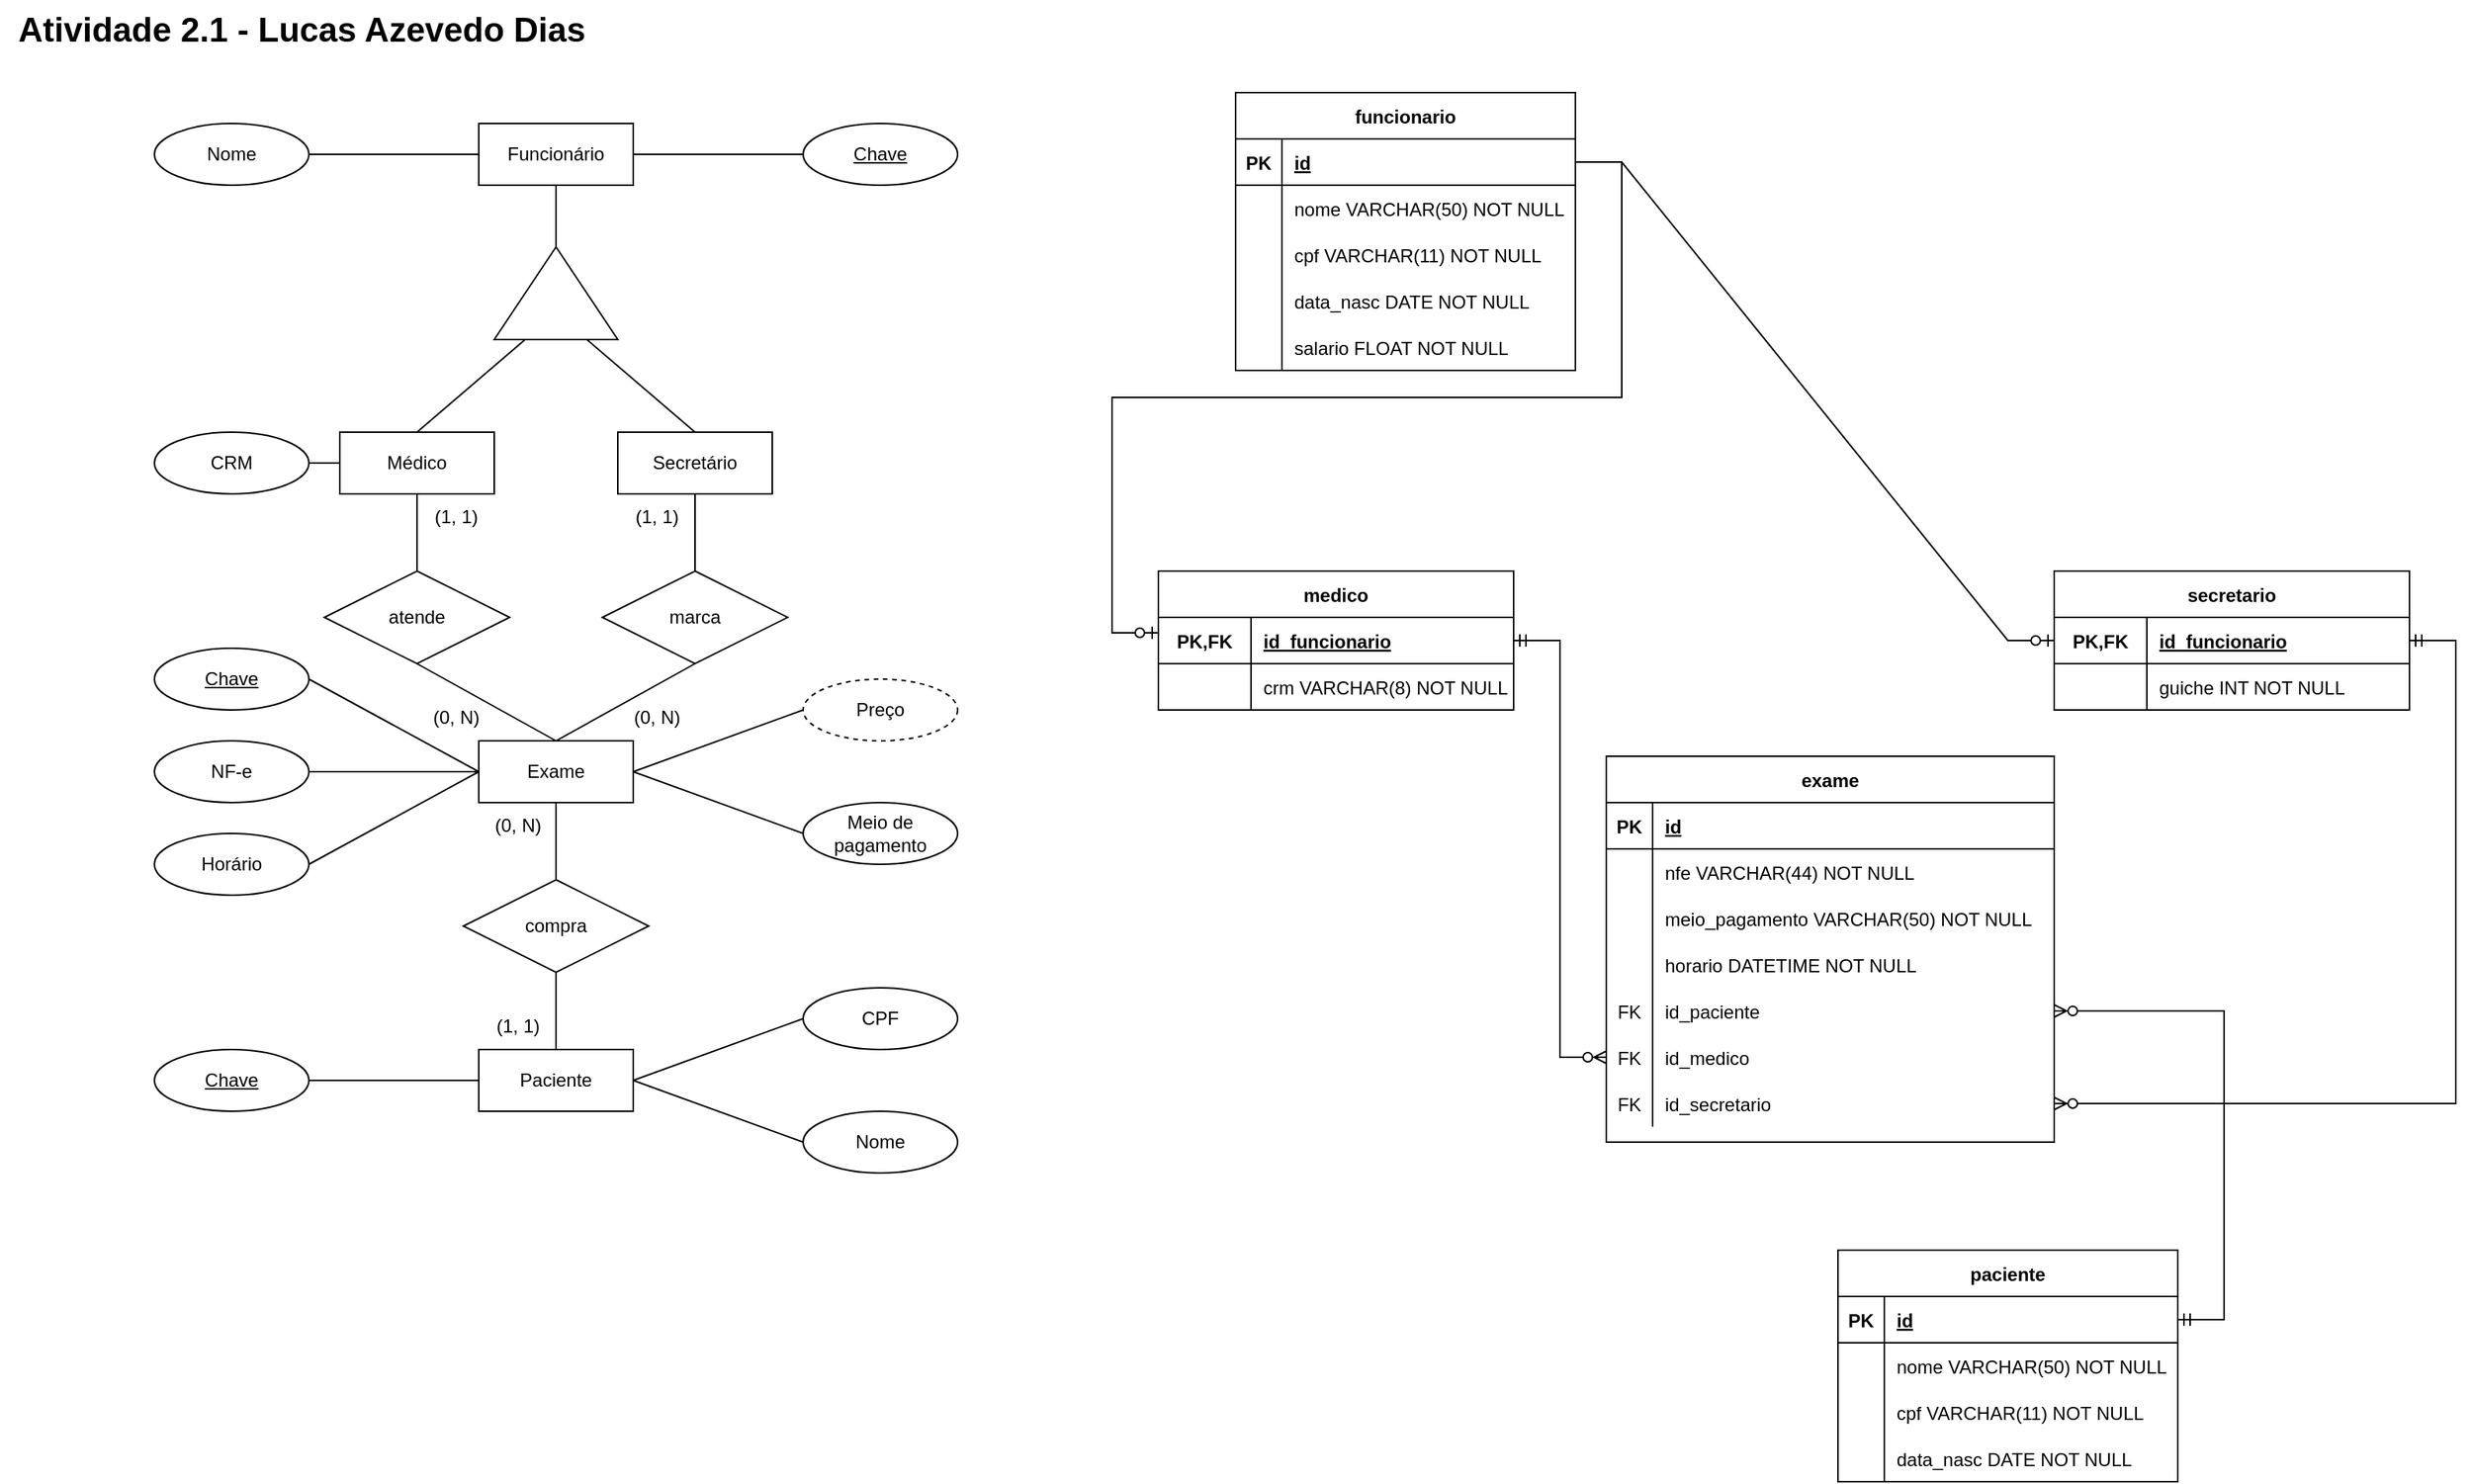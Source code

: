 <mxfile version="20.2.7" type="device"><diagram id="F_beYR9QzwmD67MBydXe" name="Página-1"><mxGraphModel dx="1550" dy="776" grid="1" gridSize="10" guides="1" tooltips="1" connect="1" arrows="1" fold="1" page="1" pageScale="1" pageWidth="827" pageHeight="1169" math="0" shadow="0"><root><mxCell id="0"/><mxCell id="1" parent="0"/><mxCell id="-rKbhpb1vt5wpGL8vmJH-29" value="Atividade 2.1 - Lucas Azevedo Dias" style="text;html=1;resizable=0;autosize=1;align=center;verticalAlign=middle;points=[];fillColor=none;strokeColor=none;rounded=0;strokeWidth=1;fontSize=22;fontStyle=1" parent="1" vertex="1"><mxGeometry x="40" y="40" width="390" height="40" as="geometry"/></mxCell><mxCell id="t7avXLA5byyiYqrxmVuK-1" value="Funcionário" style="whiteSpace=wrap;html=1;align=center;" parent="1" vertex="1"><mxGeometry x="350" y="120" width="100" height="40" as="geometry"/></mxCell><mxCell id="t7avXLA5byyiYqrxmVuK-2" value="" style="triangle;whiteSpace=wrap;html=1;rotation=-90;" parent="1" vertex="1"><mxGeometry x="370" y="190" width="60" height="80" as="geometry"/></mxCell><mxCell id="t7avXLA5byyiYqrxmVuK-3" value="" style="endArrow=none;html=1;rounded=0;exitX=1;exitY=0.5;exitDx=0;exitDy=0;entryX=0.5;entryY=1;entryDx=0;entryDy=0;" parent="1" source="t7avXLA5byyiYqrxmVuK-2" target="t7avXLA5byyiYqrxmVuK-1" edge="1"><mxGeometry relative="1" as="geometry"><mxPoint x="420" y="170" as="sourcePoint"/><mxPoint x="580" y="170" as="targetPoint"/></mxGeometry></mxCell><mxCell id="t7avXLA5byyiYqrxmVuK-5" value="" style="endArrow=none;html=1;rounded=0;entryX=0;entryY=0.25;entryDx=0;entryDy=0;exitX=0.5;exitY=0;exitDx=0;exitDy=0;" parent="1" source="t7avXLA5byyiYqrxmVuK-7" target="t7avXLA5byyiYqrxmVuK-2" edge="1"><mxGeometry relative="1" as="geometry"><mxPoint x="380" y="320" as="sourcePoint"/><mxPoint x="310" y="260" as="targetPoint"/></mxGeometry></mxCell><mxCell id="t7avXLA5byyiYqrxmVuK-6" value="" style="endArrow=none;html=1;rounded=0;entryX=0;entryY=0.75;entryDx=0;entryDy=0;exitX=0.5;exitY=0;exitDx=0;exitDy=0;" parent="1" source="t7avXLA5byyiYqrxmVuK-8" target="t7avXLA5byyiYqrxmVuK-2" edge="1"><mxGeometry relative="1" as="geometry"><mxPoint x="420" y="310" as="sourcePoint"/><mxPoint x="580" y="170" as="targetPoint"/></mxGeometry></mxCell><mxCell id="t7avXLA5byyiYqrxmVuK-7" value="Médico" style="whiteSpace=wrap;html=1;align=center;" parent="1" vertex="1"><mxGeometry x="260" y="320" width="100" height="40" as="geometry"/></mxCell><mxCell id="t7avXLA5byyiYqrxmVuK-8" value="Secretário" style="whiteSpace=wrap;html=1;align=center;" parent="1" vertex="1"><mxGeometry x="440" y="320" width="100" height="40" as="geometry"/></mxCell><mxCell id="t7avXLA5byyiYqrxmVuK-9" value="Exame" style="whiteSpace=wrap;html=1;align=center;fillColor=#FFFFFF;" parent="1" vertex="1"><mxGeometry x="350" y="520" width="100" height="40" as="geometry"/></mxCell><mxCell id="t7avXLA5byyiYqrxmVuK-11" value="atende" style="shape=rhombus;perimeter=rhombusPerimeter;whiteSpace=wrap;html=1;align=center;fillColor=#FFFFFF;" parent="1" vertex="1"><mxGeometry x="250" y="410" width="120" height="60" as="geometry"/></mxCell><mxCell id="t7avXLA5byyiYqrxmVuK-14" value="" style="endArrow=none;html=1;rounded=0;exitX=0.5;exitY=1;exitDx=0;exitDy=0;entryX=0.5;entryY=0;entryDx=0;entryDy=0;" parent="1" source="t7avXLA5byyiYqrxmVuK-7" target="t7avXLA5byyiYqrxmVuK-11" edge="1"><mxGeometry relative="1" as="geometry"><mxPoint x="420" y="300" as="sourcePoint"/><mxPoint x="580" y="300" as="targetPoint"/></mxGeometry></mxCell><mxCell id="t7avXLA5byyiYqrxmVuK-15" value="" style="endArrow=none;html=1;rounded=0;exitX=0.5;exitY=1;exitDx=0;exitDy=0;entryX=0.5;entryY=0;entryDx=0;entryDy=0;" parent="1" source="t7avXLA5byyiYqrxmVuK-11" target="t7avXLA5byyiYqrxmVuK-9" edge="1"><mxGeometry relative="1" as="geometry"><mxPoint x="420" y="300" as="sourcePoint"/><mxPoint x="580" y="300" as="targetPoint"/></mxGeometry></mxCell><mxCell id="t7avXLA5byyiYqrxmVuK-16" value="marca" style="shape=rhombus;perimeter=rhombusPerimeter;whiteSpace=wrap;html=1;align=center;fillColor=#FFFFFF;" parent="1" vertex="1"><mxGeometry x="430" y="410" width="120" height="60" as="geometry"/></mxCell><mxCell id="t7avXLA5byyiYqrxmVuK-17" value="" style="endArrow=none;html=1;rounded=0;exitX=0.5;exitY=1;exitDx=0;exitDy=0;entryX=0.5;entryY=0;entryDx=0;entryDy=0;" parent="1" source="t7avXLA5byyiYqrxmVuK-8" target="t7avXLA5byyiYqrxmVuK-16" edge="1"><mxGeometry relative="1" as="geometry"><mxPoint x="420" y="500" as="sourcePoint"/><mxPoint x="580" y="500" as="targetPoint"/></mxGeometry></mxCell><mxCell id="t7avXLA5byyiYqrxmVuK-18" value="" style="endArrow=none;html=1;rounded=0;entryX=0.5;entryY=1;entryDx=0;entryDy=0;exitX=0.5;exitY=0;exitDx=0;exitDy=0;" parent="1" source="t7avXLA5byyiYqrxmVuK-9" target="t7avXLA5byyiYqrxmVuK-16" edge="1"><mxGeometry relative="1" as="geometry"><mxPoint x="420" y="500" as="sourcePoint"/><mxPoint x="580" y="500" as="targetPoint"/></mxGeometry></mxCell><mxCell id="t7avXLA5byyiYqrxmVuK-21" value="compra" style="shape=rhombus;perimeter=rhombusPerimeter;whiteSpace=wrap;html=1;align=center;fillColor=#FFFFFF;" parent="1" vertex="1"><mxGeometry x="340" y="610" width="120" height="60" as="geometry"/></mxCell><mxCell id="t7avXLA5byyiYqrxmVuK-22" value="" style="endArrow=none;html=1;rounded=0;exitX=0.5;exitY=1;exitDx=0;exitDy=0;entryX=0.5;entryY=0;entryDx=0;entryDy=0;" parent="1" source="t7avXLA5byyiYqrxmVuK-9" target="t7avXLA5byyiYqrxmVuK-21" edge="1"><mxGeometry relative="1" as="geometry"><mxPoint x="410" y="570" as="sourcePoint"/><mxPoint x="320" y="620" as="targetPoint"/></mxGeometry></mxCell><mxCell id="t7avXLA5byyiYqrxmVuK-23" value="Paciente" style="whiteSpace=wrap;html=1;align=center;fillColor=#FFFFFF;" parent="1" vertex="1"><mxGeometry x="350" y="720" width="100" height="40" as="geometry"/></mxCell><mxCell id="t7avXLA5byyiYqrxmVuK-25" value="" style="endArrow=none;html=1;rounded=0;exitX=0.5;exitY=0;exitDx=0;exitDy=0;entryX=0.5;entryY=1;entryDx=0;entryDy=0;" parent="1" source="t7avXLA5byyiYqrxmVuK-23" target="t7avXLA5byyiYqrxmVuK-21" edge="1"><mxGeometry relative="1" as="geometry"><mxPoint x="420" y="700" as="sourcePoint"/><mxPoint x="580" y="700" as="targetPoint"/></mxGeometry></mxCell><mxCell id="t7avXLA5byyiYqrxmVuK-26" value="" style="endArrow=none;html=1;rounded=0;exitX=1;exitY=0.5;exitDx=0;exitDy=0;entryX=0;entryY=0.5;entryDx=0;entryDy=0;" parent="1" source="t7avXLA5byyiYqrxmVuK-9" target="t7avXLA5byyiYqrxmVuK-27" edge="1"><mxGeometry relative="1" as="geometry"><mxPoint x="420" y="600" as="sourcePoint"/><mxPoint x="580" y="600" as="targetPoint"/></mxGeometry></mxCell><mxCell id="t7avXLA5byyiYqrxmVuK-27" value="Meio de pagamento" style="ellipse;whiteSpace=wrap;html=1;align=center;fillColor=#FFFFFF;" parent="1" vertex="1"><mxGeometry x="560" y="560" width="100" height="40" as="geometry"/></mxCell><mxCell id="t7avXLA5byyiYqrxmVuK-30" value="Preço" style="ellipse;whiteSpace=wrap;html=1;align=center;dashed=1;fillColor=#FFFFFF;" parent="1" vertex="1"><mxGeometry x="560" y="480" width="100" height="40" as="geometry"/></mxCell><mxCell id="t7avXLA5byyiYqrxmVuK-31" value="" style="endArrow=none;html=1;rounded=0;exitX=1;exitY=0.5;exitDx=0;exitDy=0;entryX=0;entryY=0.5;entryDx=0;entryDy=0;" parent="1" source="t7avXLA5byyiYqrxmVuK-9" target="t7avXLA5byyiYqrxmVuK-30" edge="1"><mxGeometry relative="1" as="geometry"><mxPoint x="420" y="590" as="sourcePoint"/><mxPoint x="580" y="590" as="targetPoint"/></mxGeometry></mxCell><mxCell id="UGtXrzRjlzZCWRmgWj0l-1" value="(1, 1)" style="text;html=1;resizable=0;autosize=1;align=center;verticalAlign=middle;points=[];fillColor=none;strokeColor=none;rounded=0;" parent="1" vertex="1"><mxGeometry x="310" y="360" width="50" height="30" as="geometry"/></mxCell><mxCell id="UGtXrzRjlzZCWRmgWj0l-3" value="(0, N)" style="text;html=1;resizable=0;autosize=1;align=center;verticalAlign=middle;points=[];fillColor=none;strokeColor=none;rounded=0;" parent="1" vertex="1"><mxGeometry x="310" y="490" width="50" height="30" as="geometry"/></mxCell><mxCell id="UGtXrzRjlzZCWRmgWj0l-5" value="(1, 1)" style="text;html=1;resizable=0;autosize=1;align=center;verticalAlign=middle;points=[];fillColor=none;strokeColor=none;rounded=0;" parent="1" vertex="1"><mxGeometry x="440" y="360" width="50" height="30" as="geometry"/></mxCell><mxCell id="UGtXrzRjlzZCWRmgWj0l-6" value="(0, N)" style="text;html=1;resizable=0;autosize=1;align=center;verticalAlign=middle;points=[];fillColor=none;strokeColor=none;rounded=0;" parent="1" vertex="1"><mxGeometry x="440" y="490" width="50" height="30" as="geometry"/></mxCell><mxCell id="UGtXrzRjlzZCWRmgWj0l-7" value="(0, N)" style="text;html=1;resizable=0;autosize=1;align=center;verticalAlign=middle;points=[];fillColor=none;strokeColor=none;rounded=0;" parent="1" vertex="1"><mxGeometry x="350" y="560" width="50" height="30" as="geometry"/></mxCell><mxCell id="UGtXrzRjlzZCWRmgWj0l-8" value="(1, 1)" style="text;html=1;resizable=0;autosize=1;align=center;verticalAlign=middle;points=[];fillColor=none;strokeColor=none;rounded=0;" parent="1" vertex="1"><mxGeometry x="350" y="690" width="50" height="30" as="geometry"/></mxCell><mxCell id="UGtXrzRjlzZCWRmgWj0l-9" value="Horário" style="ellipse;whiteSpace=wrap;html=1;align=center;" parent="1" vertex="1"><mxGeometry x="140" y="580" width="100" height="40" as="geometry"/></mxCell><mxCell id="UGtXrzRjlzZCWRmgWj0l-10" value="" style="endArrow=none;html=1;rounded=0;exitX=1;exitY=0.5;exitDx=0;exitDy=0;entryX=0;entryY=0.5;entryDx=0;entryDy=0;" parent="1" source="UGtXrzRjlzZCWRmgWj0l-9" target="t7avXLA5byyiYqrxmVuK-9" edge="1"><mxGeometry relative="1" as="geometry"><mxPoint x="140" y="670" as="sourcePoint"/><mxPoint x="300" y="670" as="targetPoint"/></mxGeometry></mxCell><mxCell id="iJYPfw43tOc6xOcaQNSv-2" value="Chave" style="ellipse;whiteSpace=wrap;html=1;align=center;fontStyle=4;" parent="1" vertex="1"><mxGeometry x="140" y="720" width="100" height="40" as="geometry"/></mxCell><mxCell id="iJYPfw43tOc6xOcaQNSv-3" value="" style="endArrow=none;html=1;rounded=0;exitX=1;exitY=0.5;exitDx=0;exitDy=0;entryX=0;entryY=0.5;entryDx=0;entryDy=0;" parent="1" source="iJYPfw43tOc6xOcaQNSv-2" target="t7avXLA5byyiYqrxmVuK-23" edge="1"><mxGeometry relative="1" as="geometry"><mxPoint x="100" y="639.5" as="sourcePoint"/><mxPoint x="260" y="639.5" as="targetPoint"/></mxGeometry></mxCell><mxCell id="iJYPfw43tOc6xOcaQNSv-4" value="Chave" style="ellipse;whiteSpace=wrap;html=1;align=center;fontStyle=4;" parent="1" vertex="1"><mxGeometry x="140" y="460" width="100" height="40" as="geometry"/></mxCell><mxCell id="iJYPfw43tOc6xOcaQNSv-5" value="Chave" style="ellipse;whiteSpace=wrap;html=1;align=center;fontStyle=4;" parent="1" vertex="1"><mxGeometry x="560" y="120" width="100" height="40" as="geometry"/></mxCell><mxCell id="iJYPfw43tOc6xOcaQNSv-7" value="" style="endArrow=none;html=1;rounded=0;exitX=1;exitY=0.5;exitDx=0;exitDy=0;entryX=0;entryY=0.5;entryDx=0;entryDy=0;" parent="1" source="t7avXLA5byyiYqrxmVuK-1" target="iJYPfw43tOc6xOcaQNSv-5" edge="1"><mxGeometry relative="1" as="geometry"><mxPoint x="330" y="400" as="sourcePoint"/><mxPoint x="490" y="400" as="targetPoint"/></mxGeometry></mxCell><mxCell id="iJYPfw43tOc6xOcaQNSv-8" value="" style="endArrow=none;html=1;rounded=0;entryX=1;entryY=0.5;entryDx=0;entryDy=0;exitX=0;exitY=0.5;exitDx=0;exitDy=0;" parent="1" source="t7avXLA5byyiYqrxmVuK-9" target="iJYPfw43tOc6xOcaQNSv-4" edge="1"><mxGeometry relative="1" as="geometry"><mxPoint x="330" y="400" as="sourcePoint"/><mxPoint x="490" y="400" as="targetPoint"/></mxGeometry></mxCell><mxCell id="iJYPfw43tOc6xOcaQNSv-9" value="Nome" style="ellipse;whiteSpace=wrap;html=1;align=center;" parent="1" vertex="1"><mxGeometry x="140" y="120" width="100" height="40" as="geometry"/></mxCell><mxCell id="iJYPfw43tOc6xOcaQNSv-10" value="Nome" style="ellipse;whiteSpace=wrap;html=1;align=center;" parent="1" vertex="1"><mxGeometry x="560" y="760" width="100" height="40" as="geometry"/></mxCell><mxCell id="iJYPfw43tOc6xOcaQNSv-11" value="CPF" style="ellipse;whiteSpace=wrap;html=1;align=center;" parent="1" vertex="1"><mxGeometry x="560" y="680" width="100" height="40" as="geometry"/></mxCell><mxCell id="iJYPfw43tOc6xOcaQNSv-12" value="" style="endArrow=none;html=1;rounded=0;entryX=0;entryY=0.5;entryDx=0;entryDy=0;exitX=1;exitY=0.5;exitDx=0;exitDy=0;" parent="1" source="iJYPfw43tOc6xOcaQNSv-9" target="t7avXLA5byyiYqrxmVuK-1" edge="1"><mxGeometry relative="1" as="geometry"><mxPoint x="330" y="400" as="sourcePoint"/><mxPoint x="490" y="400" as="targetPoint"/></mxGeometry></mxCell><mxCell id="iJYPfw43tOc6xOcaQNSv-13" value="" style="endArrow=none;html=1;rounded=0;entryX=0;entryY=0.5;entryDx=0;entryDy=0;exitX=1;exitY=0.5;exitDx=0;exitDy=0;" parent="1" source="t7avXLA5byyiYqrxmVuK-23" target="iJYPfw43tOc6xOcaQNSv-11" edge="1"><mxGeometry relative="1" as="geometry"><mxPoint x="330" y="400" as="sourcePoint"/><mxPoint x="490" y="400" as="targetPoint"/></mxGeometry></mxCell><mxCell id="iJYPfw43tOc6xOcaQNSv-14" value="" style="endArrow=none;html=1;rounded=0;entryX=0;entryY=0.5;entryDx=0;entryDy=0;exitX=1;exitY=0.5;exitDx=0;exitDy=0;" parent="1" source="t7avXLA5byyiYqrxmVuK-23" target="iJYPfw43tOc6xOcaQNSv-10" edge="1"><mxGeometry relative="1" as="geometry"><mxPoint x="330" y="530" as="sourcePoint"/><mxPoint x="490" y="530" as="targetPoint"/></mxGeometry></mxCell><mxCell id="iJYPfw43tOc6xOcaQNSv-15" value="CRM" style="ellipse;whiteSpace=wrap;html=1;align=center;" parent="1" vertex="1"><mxGeometry x="140" y="320" width="100" height="40" as="geometry"/></mxCell><mxCell id="iJYPfw43tOc6xOcaQNSv-16" value="" style="endArrow=none;html=1;rounded=0;entryX=0;entryY=0.5;entryDx=0;entryDy=0;exitX=1;exitY=0.5;exitDx=0;exitDy=0;" parent="1" source="iJYPfw43tOc6xOcaQNSv-15" target="t7avXLA5byyiYqrxmVuK-7" edge="1"><mxGeometry relative="1" as="geometry"><mxPoint x="330" y="400" as="sourcePoint"/><mxPoint x="490" y="400" as="targetPoint"/></mxGeometry></mxCell><mxCell id="iJYPfw43tOc6xOcaQNSv-17" value="NF-e" style="ellipse;whiteSpace=wrap;html=1;align=center;" parent="1" vertex="1"><mxGeometry x="140" y="520" width="100" height="40" as="geometry"/></mxCell><mxCell id="iJYPfw43tOc6xOcaQNSv-18" value="" style="endArrow=none;html=1;rounded=0;entryX=0;entryY=0.5;entryDx=0;entryDy=0;exitX=1;exitY=0.5;exitDx=0;exitDy=0;" parent="1" source="iJYPfw43tOc6xOcaQNSv-17" target="t7avXLA5byyiYqrxmVuK-9" edge="1"><mxGeometry relative="1" as="geometry"><mxPoint x="330" y="530" as="sourcePoint"/><mxPoint x="490" y="530" as="targetPoint"/></mxGeometry></mxCell><mxCell id="C5rvLyeJ3v9emX7lP1ol-1" value="paciente" style="shape=table;startSize=30;container=1;collapsible=1;childLayout=tableLayout;fixedRows=1;rowLines=0;fontStyle=1;align=center;resizeLast=1;" vertex="1" parent="1"><mxGeometry x="1230" y="850" width="220" height="150" as="geometry"/></mxCell><mxCell id="C5rvLyeJ3v9emX7lP1ol-2" value="" style="shape=tableRow;horizontal=0;startSize=0;swimlaneHead=0;swimlaneBody=0;fillColor=none;collapsible=0;dropTarget=0;points=[[0,0.5],[1,0.5]];portConstraint=eastwest;top=0;left=0;right=0;bottom=1;" vertex="1" parent="C5rvLyeJ3v9emX7lP1ol-1"><mxGeometry y="30" width="220" height="30" as="geometry"/></mxCell><mxCell id="C5rvLyeJ3v9emX7lP1ol-3" value="PK" style="shape=partialRectangle;connectable=0;fillColor=none;top=0;left=0;bottom=0;right=0;fontStyle=1;overflow=hidden;" vertex="1" parent="C5rvLyeJ3v9emX7lP1ol-2"><mxGeometry width="30" height="30" as="geometry"><mxRectangle width="30" height="30" as="alternateBounds"/></mxGeometry></mxCell><mxCell id="C5rvLyeJ3v9emX7lP1ol-4" value="id" style="shape=partialRectangle;connectable=0;fillColor=none;top=0;left=0;bottom=0;right=0;align=left;spacingLeft=6;fontStyle=5;overflow=hidden;" vertex="1" parent="C5rvLyeJ3v9emX7lP1ol-2"><mxGeometry x="30" width="190" height="30" as="geometry"><mxRectangle width="190" height="30" as="alternateBounds"/></mxGeometry></mxCell><mxCell id="C5rvLyeJ3v9emX7lP1ol-5" value="" style="shape=tableRow;horizontal=0;startSize=0;swimlaneHead=0;swimlaneBody=0;fillColor=none;collapsible=0;dropTarget=0;points=[[0,0.5],[1,0.5]];portConstraint=eastwest;top=0;left=0;right=0;bottom=0;" vertex="1" parent="C5rvLyeJ3v9emX7lP1ol-1"><mxGeometry y="60" width="220" height="30" as="geometry"/></mxCell><mxCell id="C5rvLyeJ3v9emX7lP1ol-6" value="" style="shape=partialRectangle;connectable=0;fillColor=none;top=0;left=0;bottom=0;right=0;editable=1;overflow=hidden;" vertex="1" parent="C5rvLyeJ3v9emX7lP1ol-5"><mxGeometry width="30" height="30" as="geometry"><mxRectangle width="30" height="30" as="alternateBounds"/></mxGeometry></mxCell><mxCell id="C5rvLyeJ3v9emX7lP1ol-7" value="nome VARCHAR(50) NOT NULL" style="shape=partialRectangle;connectable=0;fillColor=none;top=0;left=0;bottom=0;right=0;align=left;spacingLeft=6;overflow=hidden;" vertex="1" parent="C5rvLyeJ3v9emX7lP1ol-5"><mxGeometry x="30" width="190" height="30" as="geometry"><mxRectangle width="190" height="30" as="alternateBounds"/></mxGeometry></mxCell><mxCell id="C5rvLyeJ3v9emX7lP1ol-8" value="" style="shape=tableRow;horizontal=0;startSize=0;swimlaneHead=0;swimlaneBody=0;fillColor=none;collapsible=0;dropTarget=0;points=[[0,0.5],[1,0.5]];portConstraint=eastwest;top=0;left=0;right=0;bottom=0;" vertex="1" parent="C5rvLyeJ3v9emX7lP1ol-1"><mxGeometry y="90" width="220" height="30" as="geometry"/></mxCell><mxCell id="C5rvLyeJ3v9emX7lP1ol-9" value="" style="shape=partialRectangle;connectable=0;fillColor=none;top=0;left=0;bottom=0;right=0;editable=1;overflow=hidden;" vertex="1" parent="C5rvLyeJ3v9emX7lP1ol-8"><mxGeometry width="30" height="30" as="geometry"><mxRectangle width="30" height="30" as="alternateBounds"/></mxGeometry></mxCell><mxCell id="C5rvLyeJ3v9emX7lP1ol-10" value="cpf VARCHAR(11) NOT NULL" style="shape=partialRectangle;connectable=0;fillColor=none;top=0;left=0;bottom=0;right=0;align=left;spacingLeft=6;overflow=hidden;" vertex="1" parent="C5rvLyeJ3v9emX7lP1ol-8"><mxGeometry x="30" width="190" height="30" as="geometry"><mxRectangle width="190" height="30" as="alternateBounds"/></mxGeometry></mxCell><mxCell id="C5rvLyeJ3v9emX7lP1ol-11" value="" style="shape=tableRow;horizontal=0;startSize=0;swimlaneHead=0;swimlaneBody=0;fillColor=none;collapsible=0;dropTarget=0;points=[[0,0.5],[1,0.5]];portConstraint=eastwest;top=0;left=0;right=0;bottom=0;" vertex="1" parent="C5rvLyeJ3v9emX7lP1ol-1"><mxGeometry y="120" width="220" height="30" as="geometry"/></mxCell><mxCell id="C5rvLyeJ3v9emX7lP1ol-12" value="" style="shape=partialRectangle;connectable=0;fillColor=none;top=0;left=0;bottom=0;right=0;editable=1;overflow=hidden;" vertex="1" parent="C5rvLyeJ3v9emX7lP1ol-11"><mxGeometry width="30" height="30" as="geometry"><mxRectangle width="30" height="30" as="alternateBounds"/></mxGeometry></mxCell><mxCell id="C5rvLyeJ3v9emX7lP1ol-13" value="data_nasc DATE NOT NULL" style="shape=partialRectangle;connectable=0;fillColor=none;top=0;left=0;bottom=0;right=0;align=left;spacingLeft=6;overflow=hidden;" vertex="1" parent="C5rvLyeJ3v9emX7lP1ol-11"><mxGeometry x="30" width="190" height="30" as="geometry"><mxRectangle width="190" height="30" as="alternateBounds"/></mxGeometry></mxCell><mxCell id="C5rvLyeJ3v9emX7lP1ol-14" value="exame" style="shape=table;startSize=30;container=1;collapsible=1;childLayout=tableLayout;fixedRows=1;rowLines=0;fontStyle=1;align=center;resizeLast=1;" vertex="1" parent="1"><mxGeometry x="1080" y="530" width="290" height="250" as="geometry"/></mxCell><mxCell id="C5rvLyeJ3v9emX7lP1ol-15" value="" style="shape=tableRow;horizontal=0;startSize=0;swimlaneHead=0;swimlaneBody=0;fillColor=none;collapsible=0;dropTarget=0;points=[[0,0.5],[1,0.5]];portConstraint=eastwest;top=0;left=0;right=0;bottom=1;" vertex="1" parent="C5rvLyeJ3v9emX7lP1ol-14"><mxGeometry y="30" width="290" height="30" as="geometry"/></mxCell><mxCell id="C5rvLyeJ3v9emX7lP1ol-16" value="PK" style="shape=partialRectangle;connectable=0;fillColor=none;top=0;left=0;bottom=0;right=0;fontStyle=1;overflow=hidden;" vertex="1" parent="C5rvLyeJ3v9emX7lP1ol-15"><mxGeometry width="30" height="30" as="geometry"><mxRectangle width="30" height="30" as="alternateBounds"/></mxGeometry></mxCell><mxCell id="C5rvLyeJ3v9emX7lP1ol-17" value="id" style="shape=partialRectangle;connectable=0;fillColor=none;top=0;left=0;bottom=0;right=0;align=left;spacingLeft=6;fontStyle=5;overflow=hidden;" vertex="1" parent="C5rvLyeJ3v9emX7lP1ol-15"><mxGeometry x="30" width="260" height="30" as="geometry"><mxRectangle width="260" height="30" as="alternateBounds"/></mxGeometry></mxCell><mxCell id="C5rvLyeJ3v9emX7lP1ol-18" value="" style="shape=tableRow;horizontal=0;startSize=0;swimlaneHead=0;swimlaneBody=0;fillColor=none;collapsible=0;dropTarget=0;points=[[0,0.5],[1,0.5]];portConstraint=eastwest;top=0;left=0;right=0;bottom=0;" vertex="1" parent="C5rvLyeJ3v9emX7lP1ol-14"><mxGeometry y="60" width="290" height="30" as="geometry"/></mxCell><mxCell id="C5rvLyeJ3v9emX7lP1ol-19" value="" style="shape=partialRectangle;connectable=0;fillColor=none;top=0;left=0;bottom=0;right=0;editable=1;overflow=hidden;" vertex="1" parent="C5rvLyeJ3v9emX7lP1ol-18"><mxGeometry width="30" height="30" as="geometry"><mxRectangle width="30" height="30" as="alternateBounds"/></mxGeometry></mxCell><mxCell id="C5rvLyeJ3v9emX7lP1ol-20" value="nfe VARCHAR(44) NOT NULL" style="shape=partialRectangle;connectable=0;fillColor=none;top=0;left=0;bottom=0;right=0;align=left;spacingLeft=6;overflow=hidden;" vertex="1" parent="C5rvLyeJ3v9emX7lP1ol-18"><mxGeometry x="30" width="260" height="30" as="geometry"><mxRectangle width="260" height="30" as="alternateBounds"/></mxGeometry></mxCell><mxCell id="C5rvLyeJ3v9emX7lP1ol-21" value="" style="shape=tableRow;horizontal=0;startSize=0;swimlaneHead=0;swimlaneBody=0;fillColor=none;collapsible=0;dropTarget=0;points=[[0,0.5],[1,0.5]];portConstraint=eastwest;top=0;left=0;right=0;bottom=0;" vertex="1" parent="C5rvLyeJ3v9emX7lP1ol-14"><mxGeometry y="90" width="290" height="30" as="geometry"/></mxCell><mxCell id="C5rvLyeJ3v9emX7lP1ol-22" value="" style="shape=partialRectangle;connectable=0;fillColor=none;top=0;left=0;bottom=0;right=0;editable=1;overflow=hidden;" vertex="1" parent="C5rvLyeJ3v9emX7lP1ol-21"><mxGeometry width="30" height="30" as="geometry"><mxRectangle width="30" height="30" as="alternateBounds"/></mxGeometry></mxCell><mxCell id="C5rvLyeJ3v9emX7lP1ol-23" value="meio_pagamento VARCHAR(50) NOT NULL" style="shape=partialRectangle;connectable=0;fillColor=none;top=0;left=0;bottom=0;right=0;align=left;spacingLeft=6;overflow=hidden;" vertex="1" parent="C5rvLyeJ3v9emX7lP1ol-21"><mxGeometry x="30" width="260" height="30" as="geometry"><mxRectangle width="260" height="30" as="alternateBounds"/></mxGeometry></mxCell><mxCell id="C5rvLyeJ3v9emX7lP1ol-24" value="" style="shape=tableRow;horizontal=0;startSize=0;swimlaneHead=0;swimlaneBody=0;fillColor=none;collapsible=0;dropTarget=0;points=[[0,0.5],[1,0.5]];portConstraint=eastwest;top=0;left=0;right=0;bottom=0;" vertex="1" parent="C5rvLyeJ3v9emX7lP1ol-14"><mxGeometry y="120" width="290" height="30" as="geometry"/></mxCell><mxCell id="C5rvLyeJ3v9emX7lP1ol-25" value="" style="shape=partialRectangle;connectable=0;fillColor=none;top=0;left=0;bottom=0;right=0;editable=1;overflow=hidden;" vertex="1" parent="C5rvLyeJ3v9emX7lP1ol-24"><mxGeometry width="30" height="30" as="geometry"><mxRectangle width="30" height="30" as="alternateBounds"/></mxGeometry></mxCell><mxCell id="C5rvLyeJ3v9emX7lP1ol-26" value="horario DATETIME NOT NULL" style="shape=partialRectangle;connectable=0;fillColor=none;top=0;left=0;bottom=0;right=0;align=left;spacingLeft=6;overflow=hidden;" vertex="1" parent="C5rvLyeJ3v9emX7lP1ol-24"><mxGeometry x="30" width="260" height="30" as="geometry"><mxRectangle width="260" height="30" as="alternateBounds"/></mxGeometry></mxCell><mxCell id="C5rvLyeJ3v9emX7lP1ol-28" value="" style="shape=tableRow;horizontal=0;startSize=0;swimlaneHead=0;swimlaneBody=0;fillColor=none;collapsible=0;dropTarget=0;points=[[0,0.5],[1,0.5]];portConstraint=eastwest;top=0;left=0;right=0;bottom=0;" vertex="1" parent="C5rvLyeJ3v9emX7lP1ol-14"><mxGeometry y="150" width="290" height="30" as="geometry"/></mxCell><mxCell id="C5rvLyeJ3v9emX7lP1ol-29" value="FK" style="shape=partialRectangle;connectable=0;fillColor=none;top=0;left=0;bottom=0;right=0;editable=1;overflow=hidden;" vertex="1" parent="C5rvLyeJ3v9emX7lP1ol-28"><mxGeometry width="30" height="30" as="geometry"><mxRectangle width="30" height="30" as="alternateBounds"/></mxGeometry></mxCell><mxCell id="C5rvLyeJ3v9emX7lP1ol-30" value="id_paciente" style="shape=partialRectangle;connectable=0;fillColor=none;top=0;left=0;bottom=0;right=0;align=left;spacingLeft=6;overflow=hidden;" vertex="1" parent="C5rvLyeJ3v9emX7lP1ol-28"><mxGeometry x="30" width="260" height="30" as="geometry"><mxRectangle width="260" height="30" as="alternateBounds"/></mxGeometry></mxCell><mxCell id="C5rvLyeJ3v9emX7lP1ol-32" value="" style="shape=tableRow;horizontal=0;startSize=0;swimlaneHead=0;swimlaneBody=0;fillColor=none;collapsible=0;dropTarget=0;points=[[0,0.5],[1,0.5]];portConstraint=eastwest;top=0;left=0;right=0;bottom=0;" vertex="1" parent="C5rvLyeJ3v9emX7lP1ol-14"><mxGeometry y="180" width="290" height="30" as="geometry"/></mxCell><mxCell id="C5rvLyeJ3v9emX7lP1ol-33" value="FK" style="shape=partialRectangle;connectable=0;fillColor=none;top=0;left=0;bottom=0;right=0;editable=1;overflow=hidden;" vertex="1" parent="C5rvLyeJ3v9emX7lP1ol-32"><mxGeometry width="30" height="30" as="geometry"><mxRectangle width="30" height="30" as="alternateBounds"/></mxGeometry></mxCell><mxCell id="C5rvLyeJ3v9emX7lP1ol-34" value="id_medico" style="shape=partialRectangle;connectable=0;fillColor=none;top=0;left=0;bottom=0;right=0;align=left;spacingLeft=6;overflow=hidden;" vertex="1" parent="C5rvLyeJ3v9emX7lP1ol-32"><mxGeometry x="30" width="260" height="30" as="geometry"><mxRectangle width="260" height="30" as="alternateBounds"/></mxGeometry></mxCell><mxCell id="C5rvLyeJ3v9emX7lP1ol-36" value="" style="shape=tableRow;horizontal=0;startSize=0;swimlaneHead=0;swimlaneBody=0;fillColor=none;collapsible=0;dropTarget=0;points=[[0,0.5],[1,0.5]];portConstraint=eastwest;top=0;left=0;right=0;bottom=0;" vertex="1" parent="C5rvLyeJ3v9emX7lP1ol-14"><mxGeometry y="210" width="290" height="30" as="geometry"/></mxCell><mxCell id="C5rvLyeJ3v9emX7lP1ol-37" value="FK" style="shape=partialRectangle;connectable=0;fillColor=none;top=0;left=0;bottom=0;right=0;editable=1;overflow=hidden;" vertex="1" parent="C5rvLyeJ3v9emX7lP1ol-36"><mxGeometry width="30" height="30" as="geometry"><mxRectangle width="30" height="30" as="alternateBounds"/></mxGeometry></mxCell><mxCell id="C5rvLyeJ3v9emX7lP1ol-38" value="id_secretario" style="shape=partialRectangle;connectable=0;fillColor=none;top=0;left=0;bottom=0;right=0;align=left;spacingLeft=6;overflow=hidden;" vertex="1" parent="C5rvLyeJ3v9emX7lP1ol-36"><mxGeometry x="30" width="260" height="30" as="geometry"><mxRectangle width="260" height="30" as="alternateBounds"/></mxGeometry></mxCell><mxCell id="C5rvLyeJ3v9emX7lP1ol-39" value="" style="edgeStyle=entityRelationEdgeStyle;fontSize=12;html=1;endArrow=ERzeroToMany;startArrow=ERmandOne;rounded=0;" edge="1" parent="1" source="C5rvLyeJ3v9emX7lP1ol-2" target="C5rvLyeJ3v9emX7lP1ol-28"><mxGeometry width="100" height="100" relative="1" as="geometry"><mxPoint x="985" y="980" as="sourcePoint"/><mxPoint x="1085" y="880" as="targetPoint"/></mxGeometry></mxCell><mxCell id="C5rvLyeJ3v9emX7lP1ol-40" value="funcionario" style="shape=table;startSize=30;container=1;collapsible=1;childLayout=tableLayout;fixedRows=1;rowLines=0;fontStyle=1;align=center;resizeLast=1;" vertex="1" parent="1"><mxGeometry x="840" y="100" width="220" height="180" as="geometry"/></mxCell><mxCell id="C5rvLyeJ3v9emX7lP1ol-41" value="" style="shape=tableRow;horizontal=0;startSize=0;swimlaneHead=0;swimlaneBody=0;fillColor=none;collapsible=0;dropTarget=0;points=[[0,0.5],[1,0.5]];portConstraint=eastwest;top=0;left=0;right=0;bottom=1;" vertex="1" parent="C5rvLyeJ3v9emX7lP1ol-40"><mxGeometry y="30" width="220" height="30" as="geometry"/></mxCell><mxCell id="C5rvLyeJ3v9emX7lP1ol-42" value="PK" style="shape=partialRectangle;connectable=0;fillColor=none;top=0;left=0;bottom=0;right=0;fontStyle=1;overflow=hidden;" vertex="1" parent="C5rvLyeJ3v9emX7lP1ol-41"><mxGeometry width="30" height="30" as="geometry"><mxRectangle width="30" height="30" as="alternateBounds"/></mxGeometry></mxCell><mxCell id="C5rvLyeJ3v9emX7lP1ol-43" value="id" style="shape=partialRectangle;connectable=0;fillColor=none;top=0;left=0;bottom=0;right=0;align=left;spacingLeft=6;fontStyle=5;overflow=hidden;" vertex="1" parent="C5rvLyeJ3v9emX7lP1ol-41"><mxGeometry x="30" width="190" height="30" as="geometry"><mxRectangle width="190" height="30" as="alternateBounds"/></mxGeometry></mxCell><mxCell id="C5rvLyeJ3v9emX7lP1ol-44" value="" style="shape=tableRow;horizontal=0;startSize=0;swimlaneHead=0;swimlaneBody=0;fillColor=none;collapsible=0;dropTarget=0;points=[[0,0.5],[1,0.5]];portConstraint=eastwest;top=0;left=0;right=0;bottom=0;" vertex="1" parent="C5rvLyeJ3v9emX7lP1ol-40"><mxGeometry y="60" width="220" height="30" as="geometry"/></mxCell><mxCell id="C5rvLyeJ3v9emX7lP1ol-45" value="" style="shape=partialRectangle;connectable=0;fillColor=none;top=0;left=0;bottom=0;right=0;editable=1;overflow=hidden;" vertex="1" parent="C5rvLyeJ3v9emX7lP1ol-44"><mxGeometry width="30" height="30" as="geometry"><mxRectangle width="30" height="30" as="alternateBounds"/></mxGeometry></mxCell><mxCell id="C5rvLyeJ3v9emX7lP1ol-46" value="nome VARCHAR(50) NOT NULL" style="shape=partialRectangle;connectable=0;fillColor=none;top=0;left=0;bottom=0;right=0;align=left;spacingLeft=6;overflow=hidden;" vertex="1" parent="C5rvLyeJ3v9emX7lP1ol-44"><mxGeometry x="30" width="190" height="30" as="geometry"><mxRectangle width="190" height="30" as="alternateBounds"/></mxGeometry></mxCell><mxCell id="C5rvLyeJ3v9emX7lP1ol-47" value="" style="shape=tableRow;horizontal=0;startSize=0;swimlaneHead=0;swimlaneBody=0;fillColor=none;collapsible=0;dropTarget=0;points=[[0,0.5],[1,0.5]];portConstraint=eastwest;top=0;left=0;right=0;bottom=0;" vertex="1" parent="C5rvLyeJ3v9emX7lP1ol-40"><mxGeometry y="90" width="220" height="30" as="geometry"/></mxCell><mxCell id="C5rvLyeJ3v9emX7lP1ol-48" value="" style="shape=partialRectangle;connectable=0;fillColor=none;top=0;left=0;bottom=0;right=0;editable=1;overflow=hidden;" vertex="1" parent="C5rvLyeJ3v9emX7lP1ol-47"><mxGeometry width="30" height="30" as="geometry"><mxRectangle width="30" height="30" as="alternateBounds"/></mxGeometry></mxCell><mxCell id="C5rvLyeJ3v9emX7lP1ol-49" value="cpf VARCHAR(11) NOT NULL" style="shape=partialRectangle;connectable=0;fillColor=none;top=0;left=0;bottom=0;right=0;align=left;spacingLeft=6;overflow=hidden;" vertex="1" parent="C5rvLyeJ3v9emX7lP1ol-47"><mxGeometry x="30" width="190" height="30" as="geometry"><mxRectangle width="190" height="30" as="alternateBounds"/></mxGeometry></mxCell><mxCell id="C5rvLyeJ3v9emX7lP1ol-50" value="" style="shape=tableRow;horizontal=0;startSize=0;swimlaneHead=0;swimlaneBody=0;fillColor=none;collapsible=0;dropTarget=0;points=[[0,0.5],[1,0.5]];portConstraint=eastwest;top=0;left=0;right=0;bottom=0;" vertex="1" parent="C5rvLyeJ3v9emX7lP1ol-40"><mxGeometry y="120" width="220" height="30" as="geometry"/></mxCell><mxCell id="C5rvLyeJ3v9emX7lP1ol-51" value="" style="shape=partialRectangle;connectable=0;fillColor=none;top=0;left=0;bottom=0;right=0;editable=1;overflow=hidden;" vertex="1" parent="C5rvLyeJ3v9emX7lP1ol-50"><mxGeometry width="30" height="30" as="geometry"><mxRectangle width="30" height="30" as="alternateBounds"/></mxGeometry></mxCell><mxCell id="C5rvLyeJ3v9emX7lP1ol-52" value="data_nasc DATE NOT NULL" style="shape=partialRectangle;connectable=0;fillColor=none;top=0;left=0;bottom=0;right=0;align=left;spacingLeft=6;overflow=hidden;" vertex="1" parent="C5rvLyeJ3v9emX7lP1ol-50"><mxGeometry x="30" width="190" height="30" as="geometry"><mxRectangle width="190" height="30" as="alternateBounds"/></mxGeometry></mxCell><mxCell id="C5rvLyeJ3v9emX7lP1ol-54" value="" style="shape=tableRow;horizontal=0;startSize=0;swimlaneHead=0;swimlaneBody=0;fillColor=none;collapsible=0;dropTarget=0;points=[[0,0.5],[1,0.5]];portConstraint=eastwest;top=0;left=0;right=0;bottom=0;" vertex="1" parent="C5rvLyeJ3v9emX7lP1ol-40"><mxGeometry y="150" width="220" height="30" as="geometry"/></mxCell><mxCell id="C5rvLyeJ3v9emX7lP1ol-55" value="" style="shape=partialRectangle;connectable=0;fillColor=none;top=0;left=0;bottom=0;right=0;editable=1;overflow=hidden;" vertex="1" parent="C5rvLyeJ3v9emX7lP1ol-54"><mxGeometry width="30" height="30" as="geometry"><mxRectangle width="30" height="30" as="alternateBounds"/></mxGeometry></mxCell><mxCell id="C5rvLyeJ3v9emX7lP1ol-56" value="salario FLOAT NOT NULL" style="shape=partialRectangle;connectable=0;fillColor=none;top=0;left=0;bottom=0;right=0;align=left;spacingLeft=6;overflow=hidden;" vertex="1" parent="C5rvLyeJ3v9emX7lP1ol-54"><mxGeometry x="30" width="190" height="30" as="geometry"><mxRectangle width="190" height="30" as="alternateBounds"/></mxGeometry></mxCell><mxCell id="C5rvLyeJ3v9emX7lP1ol-70" value="medico" style="shape=table;startSize=30;container=1;collapsible=1;childLayout=tableLayout;fixedRows=1;rowLines=0;fontStyle=1;align=center;resizeLast=1;" vertex="1" parent="1"><mxGeometry x="790" y="410" width="230" height="90" as="geometry"/></mxCell><mxCell id="C5rvLyeJ3v9emX7lP1ol-74" value="" style="shape=tableRow;horizontal=0;startSize=0;swimlaneHead=0;swimlaneBody=0;fillColor=none;collapsible=0;dropTarget=0;points=[[0,0.5],[1,0.5]];portConstraint=eastwest;top=0;left=0;right=0;bottom=1;" vertex="1" parent="C5rvLyeJ3v9emX7lP1ol-70"><mxGeometry y="30" width="230" height="30" as="geometry"/></mxCell><mxCell id="C5rvLyeJ3v9emX7lP1ol-75" value="PK,FK" style="shape=partialRectangle;connectable=0;fillColor=none;top=0;left=0;bottom=0;right=0;fontStyle=1;overflow=hidden;" vertex="1" parent="C5rvLyeJ3v9emX7lP1ol-74"><mxGeometry width="60" height="30" as="geometry"><mxRectangle width="60" height="30" as="alternateBounds"/></mxGeometry></mxCell><mxCell id="C5rvLyeJ3v9emX7lP1ol-76" value="id_funcionario" style="shape=partialRectangle;connectable=0;fillColor=none;top=0;left=0;bottom=0;right=0;align=left;spacingLeft=6;fontStyle=5;overflow=hidden;" vertex="1" parent="C5rvLyeJ3v9emX7lP1ol-74"><mxGeometry x="60" width="170" height="30" as="geometry"><mxRectangle width="170" height="30" as="alternateBounds"/></mxGeometry></mxCell><mxCell id="C5rvLyeJ3v9emX7lP1ol-77" value="" style="shape=tableRow;horizontal=0;startSize=0;swimlaneHead=0;swimlaneBody=0;fillColor=none;collapsible=0;dropTarget=0;points=[[0,0.5],[1,0.5]];portConstraint=eastwest;top=0;left=0;right=0;bottom=0;" vertex="1" parent="C5rvLyeJ3v9emX7lP1ol-70"><mxGeometry y="60" width="230" height="30" as="geometry"/></mxCell><mxCell id="C5rvLyeJ3v9emX7lP1ol-78" value="" style="shape=partialRectangle;connectable=0;fillColor=none;top=0;left=0;bottom=0;right=0;editable=1;overflow=hidden;" vertex="1" parent="C5rvLyeJ3v9emX7lP1ol-77"><mxGeometry width="60" height="30" as="geometry"><mxRectangle width="60" height="30" as="alternateBounds"/></mxGeometry></mxCell><mxCell id="C5rvLyeJ3v9emX7lP1ol-79" value="crm VARCHAR(8) NOT NULL" style="shape=partialRectangle;connectable=0;fillColor=none;top=0;left=0;bottom=0;right=0;align=left;spacingLeft=6;overflow=hidden;" vertex="1" parent="C5rvLyeJ3v9emX7lP1ol-77"><mxGeometry x="60" width="170" height="30" as="geometry"><mxRectangle width="170" height="30" as="alternateBounds"/></mxGeometry></mxCell><mxCell id="C5rvLyeJ3v9emX7lP1ol-83" value="secretario" style="shape=table;startSize=30;container=1;collapsible=1;childLayout=tableLayout;fixedRows=1;rowLines=0;fontStyle=1;align=center;resizeLast=1;" vertex="1" parent="1"><mxGeometry x="1370" y="410" width="230" height="90" as="geometry"/></mxCell><mxCell id="C5rvLyeJ3v9emX7lP1ol-84" value="" style="shape=tableRow;horizontal=0;startSize=0;swimlaneHead=0;swimlaneBody=0;fillColor=none;collapsible=0;dropTarget=0;points=[[0,0.5],[1,0.5]];portConstraint=eastwest;top=0;left=0;right=0;bottom=1;" vertex="1" parent="C5rvLyeJ3v9emX7lP1ol-83"><mxGeometry y="30" width="230" height="30" as="geometry"/></mxCell><mxCell id="C5rvLyeJ3v9emX7lP1ol-85" value="PK,FK" style="shape=partialRectangle;connectable=0;fillColor=none;top=0;left=0;bottom=0;right=0;fontStyle=1;overflow=hidden;" vertex="1" parent="C5rvLyeJ3v9emX7lP1ol-84"><mxGeometry width="60" height="30" as="geometry"><mxRectangle width="60" height="30" as="alternateBounds"/></mxGeometry></mxCell><mxCell id="C5rvLyeJ3v9emX7lP1ol-86" value="id_funcionario" style="shape=partialRectangle;connectable=0;fillColor=none;top=0;left=0;bottom=0;right=0;align=left;spacingLeft=6;fontStyle=5;overflow=hidden;" vertex="1" parent="C5rvLyeJ3v9emX7lP1ol-84"><mxGeometry x="60" width="170" height="30" as="geometry"><mxRectangle width="170" height="30" as="alternateBounds"/></mxGeometry></mxCell><mxCell id="C5rvLyeJ3v9emX7lP1ol-87" value="" style="shape=tableRow;horizontal=0;startSize=0;swimlaneHead=0;swimlaneBody=0;fillColor=none;collapsible=0;dropTarget=0;points=[[0,0.5],[1,0.5]];portConstraint=eastwest;top=0;left=0;right=0;bottom=0;" vertex="1" parent="C5rvLyeJ3v9emX7lP1ol-83"><mxGeometry y="60" width="230" height="30" as="geometry"/></mxCell><mxCell id="C5rvLyeJ3v9emX7lP1ol-88" value="" style="shape=partialRectangle;connectable=0;fillColor=none;top=0;left=0;bottom=0;right=0;editable=1;overflow=hidden;" vertex="1" parent="C5rvLyeJ3v9emX7lP1ol-87"><mxGeometry width="60" height="30" as="geometry"><mxRectangle width="60" height="30" as="alternateBounds"/></mxGeometry></mxCell><mxCell id="C5rvLyeJ3v9emX7lP1ol-89" value="guiche INT NOT NULL" style="shape=partialRectangle;connectable=0;fillColor=none;top=0;left=0;bottom=0;right=0;align=left;spacingLeft=6;overflow=hidden;" vertex="1" parent="C5rvLyeJ3v9emX7lP1ol-87"><mxGeometry x="60" width="170" height="30" as="geometry"><mxRectangle width="170" height="30" as="alternateBounds"/></mxGeometry></mxCell><mxCell id="C5rvLyeJ3v9emX7lP1ol-90" value="" style="edgeStyle=entityRelationEdgeStyle;fontSize=12;html=1;endArrow=ERzeroToMany;startArrow=ERmandOne;rounded=0;" edge="1" parent="1" source="C5rvLyeJ3v9emX7lP1ol-74" target="C5rvLyeJ3v9emX7lP1ol-32"><mxGeometry width="100" height="100" relative="1" as="geometry"><mxPoint x="1345" y="905" as="sourcePoint"/><mxPoint x="1380" y="705" as="targetPoint"/></mxGeometry></mxCell><mxCell id="C5rvLyeJ3v9emX7lP1ol-91" value="" style="edgeStyle=entityRelationEdgeStyle;fontSize=12;html=1;endArrow=ERzeroToMany;startArrow=ERmandOne;rounded=0;" edge="1" parent="1" source="C5rvLyeJ3v9emX7lP1ol-84" target="C5rvLyeJ3v9emX7lP1ol-36"><mxGeometry width="100" height="100" relative="1" as="geometry"><mxPoint x="1090" y="455" as="sourcePoint"/><mxPoint x="1380" y="735" as="targetPoint"/></mxGeometry></mxCell><mxCell id="C5rvLyeJ3v9emX7lP1ol-94" value="" style="edgeStyle=entityRelationEdgeStyle;fontSize=12;html=1;endArrow=ERzeroToOne;endFill=1;rounded=0;" edge="1" parent="1" source="C5rvLyeJ3v9emX7lP1ol-41"><mxGeometry width="100" height="100" relative="1" as="geometry"><mxPoint x="960" y="410" as="sourcePoint"/><mxPoint x="790" y="450" as="targetPoint"/></mxGeometry></mxCell><mxCell id="C5rvLyeJ3v9emX7lP1ol-95" value="" style="edgeStyle=entityRelationEdgeStyle;fontSize=12;html=1;endArrow=ERzeroToOne;endFill=1;rounded=0;entryX=0;entryY=0.5;entryDx=0;entryDy=0;" edge="1" parent="1" source="C5rvLyeJ3v9emX7lP1ol-41" target="C5rvLyeJ3v9emX7lP1ol-84"><mxGeometry width="100" height="100" relative="1" as="geometry"><mxPoint x="1390" y="190" as="sourcePoint"/><mxPoint x="1210" y="460" as="targetPoint"/></mxGeometry></mxCell></root></mxGraphModel></diagram></mxfile>